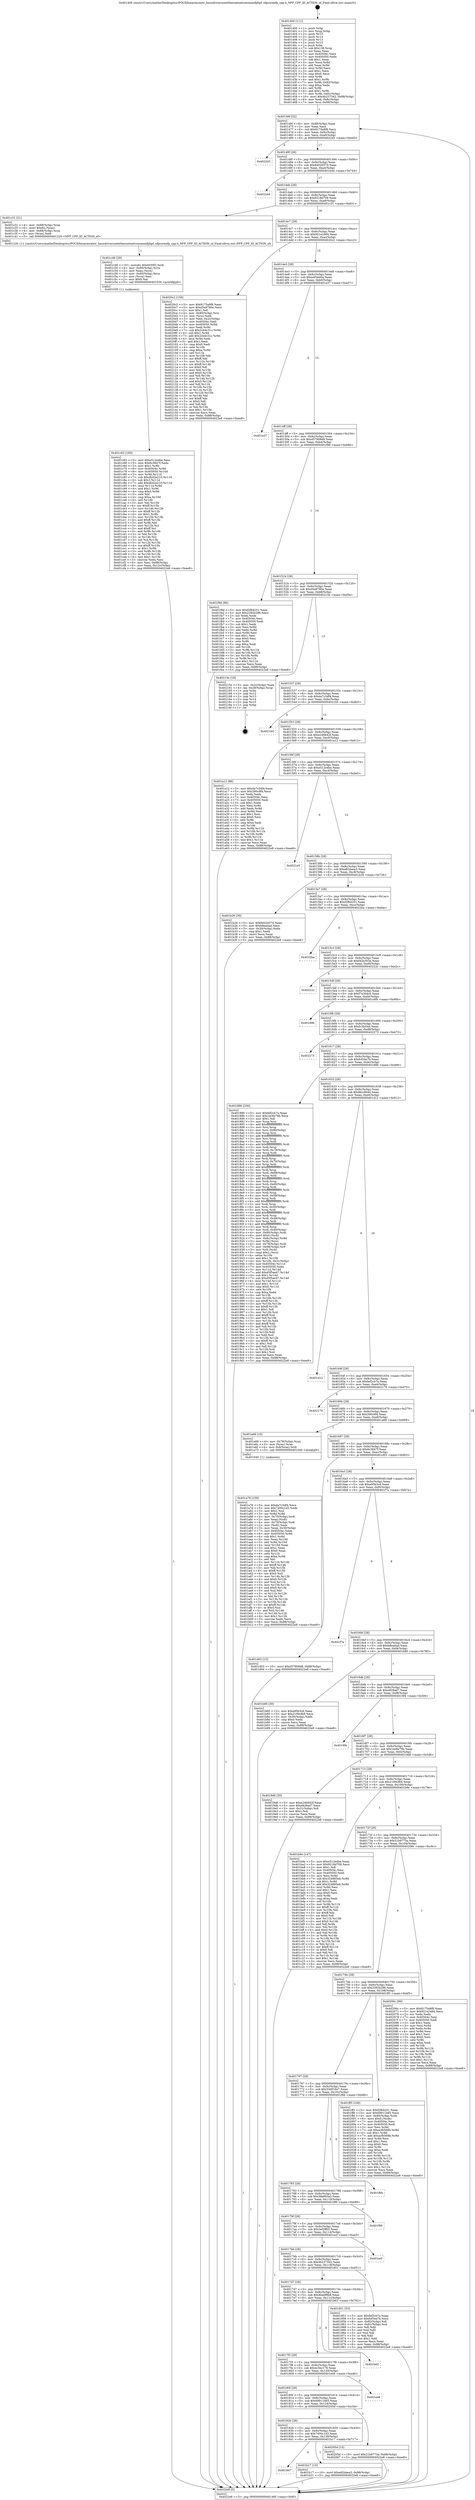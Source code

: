 digraph "0x401400" {
  label = "0x401400 (/mnt/c/Users/mathe/Desktop/tcc/POCII/binaries/extr_linuxdriversnetethernetnetronomenfpbpf..nfpcorenfp_cpp.h_NFP_CPP_ID_ACTION_of_Final-ollvm.out::main(0))"
  labelloc = "t"
  node[shape=record]

  Entry [label="",width=0.3,height=0.3,shape=circle,fillcolor=black,style=filled]
  "0x40146f" [label="{
     0x40146f [32]\l
     | [instrs]\l
     &nbsp;&nbsp;0x40146f \<+6\>: mov -0x88(%rbp),%eax\l
     &nbsp;&nbsp;0x401475 \<+2\>: mov %eax,%ecx\l
     &nbsp;&nbsp;0x401477 \<+6\>: sub $0x8175a9f8,%ecx\l
     &nbsp;&nbsp;0x40147d \<+6\>: mov %eax,-0x9c(%rbp)\l
     &nbsp;&nbsp;0x401483 \<+6\>: mov %ecx,-0xa0(%rbp)\l
     &nbsp;&nbsp;0x401489 \<+6\>: je 00000000004022d3 \<main+0xed3\>\l
  }"]
  "0x4022d3" [label="{
     0x4022d3\l
  }", style=dashed]
  "0x40148f" [label="{
     0x40148f [28]\l
     | [instrs]\l
     &nbsp;&nbsp;0x40148f \<+5\>: jmp 0000000000401494 \<main+0x94\>\l
     &nbsp;&nbsp;0x401494 \<+6\>: mov -0x9c(%rbp),%eax\l
     &nbsp;&nbsp;0x40149a \<+5\>: sub $0x8402057d,%eax\l
     &nbsp;&nbsp;0x40149f \<+6\>: mov %eax,-0xa4(%rbp)\l
     &nbsp;&nbsp;0x4014a5 \<+6\>: je 0000000000401b44 \<main+0x744\>\l
  }"]
  Exit [label="",width=0.3,height=0.3,shape=circle,fillcolor=black,style=filled,peripheries=2]
  "0x401b44" [label="{
     0x401b44\l
  }", style=dashed]
  "0x4014ab" [label="{
     0x4014ab [28]\l
     | [instrs]\l
     &nbsp;&nbsp;0x4014ab \<+5\>: jmp 00000000004014b0 \<main+0xb0\>\l
     &nbsp;&nbsp;0x4014b0 \<+6\>: mov -0x9c(%rbp),%eax\l
     &nbsp;&nbsp;0x4014b6 \<+5\>: sub $0x9218d709,%eax\l
     &nbsp;&nbsp;0x4014bb \<+6\>: mov %eax,-0xa8(%rbp)\l
     &nbsp;&nbsp;0x4014c1 \<+6\>: je 0000000000401c31 \<main+0x831\>\l
  }"]
  "0x401c63" [label="{
     0x401c63 [160]\l
     | [instrs]\l
     &nbsp;&nbsp;0x401c63 \<+5\>: mov $0xe512e4be,%esi\l
     &nbsp;&nbsp;0x401c68 \<+5\>: mov $0x6c3847f,%edx\l
     &nbsp;&nbsp;0x401c6d \<+3\>: mov $0x1,%r8b\l
     &nbsp;&nbsp;0x401c70 \<+8\>: mov 0x40504c,%r9d\l
     &nbsp;&nbsp;0x401c78 \<+8\>: mov 0x405050,%r10d\l
     &nbsp;&nbsp;0x401c80 \<+3\>: mov %r9d,%r11d\l
     &nbsp;&nbsp;0x401c83 \<+7\>: sub $0xdb42e210,%r11d\l
     &nbsp;&nbsp;0x401c8a \<+4\>: sub $0x1,%r11d\l
     &nbsp;&nbsp;0x401c8e \<+7\>: add $0xdb42e210,%r11d\l
     &nbsp;&nbsp;0x401c95 \<+4\>: imul %r11d,%r9d\l
     &nbsp;&nbsp;0x401c99 \<+4\>: and $0x1,%r9d\l
     &nbsp;&nbsp;0x401c9d \<+4\>: cmp $0x0,%r9d\l
     &nbsp;&nbsp;0x401ca1 \<+3\>: sete %bl\l
     &nbsp;&nbsp;0x401ca4 \<+4\>: cmp $0xa,%r10d\l
     &nbsp;&nbsp;0x401ca8 \<+4\>: setl %r14b\l
     &nbsp;&nbsp;0x401cac \<+3\>: mov %bl,%r15b\l
     &nbsp;&nbsp;0x401caf \<+4\>: xor $0xff,%r15b\l
     &nbsp;&nbsp;0x401cb3 \<+3\>: mov %r14b,%r12b\l
     &nbsp;&nbsp;0x401cb6 \<+4\>: xor $0xff,%r12b\l
     &nbsp;&nbsp;0x401cba \<+4\>: xor $0x1,%r8b\l
     &nbsp;&nbsp;0x401cbe \<+3\>: mov %r15b,%r13b\l
     &nbsp;&nbsp;0x401cc1 \<+4\>: and $0xff,%r13b\l
     &nbsp;&nbsp;0x401cc5 \<+3\>: and %r8b,%bl\l
     &nbsp;&nbsp;0x401cc8 \<+3\>: mov %r12b,%cl\l
     &nbsp;&nbsp;0x401ccb \<+3\>: and $0xff,%cl\l
     &nbsp;&nbsp;0x401cce \<+3\>: and %r8b,%r14b\l
     &nbsp;&nbsp;0x401cd1 \<+3\>: or %bl,%r13b\l
     &nbsp;&nbsp;0x401cd4 \<+3\>: or %r14b,%cl\l
     &nbsp;&nbsp;0x401cd7 \<+3\>: xor %cl,%r13b\l
     &nbsp;&nbsp;0x401cda \<+3\>: or %r12b,%r15b\l
     &nbsp;&nbsp;0x401cdd \<+4\>: xor $0xff,%r15b\l
     &nbsp;&nbsp;0x401ce1 \<+4\>: or $0x1,%r8b\l
     &nbsp;&nbsp;0x401ce5 \<+3\>: and %r8b,%r15b\l
     &nbsp;&nbsp;0x401ce8 \<+3\>: or %r15b,%r13b\l
     &nbsp;&nbsp;0x401ceb \<+4\>: test $0x1,%r13b\l
     &nbsp;&nbsp;0x401cef \<+3\>: cmovne %edx,%esi\l
     &nbsp;&nbsp;0x401cf2 \<+6\>: mov %esi,-0x88(%rbp)\l
     &nbsp;&nbsp;0x401cf8 \<+6\>: mov %eax,-0x12c(%rbp)\l
     &nbsp;&nbsp;0x401cfe \<+5\>: jmp 00000000004022e8 \<main+0xee8\>\l
  }"]
  "0x401c31" [label="{
     0x401c31 [21]\l
     | [instrs]\l
     &nbsp;&nbsp;0x401c31 \<+4\>: mov -0x68(%rbp),%rax\l
     &nbsp;&nbsp;0x401c35 \<+6\>: movl $0x64,(%rax)\l
     &nbsp;&nbsp;0x401c3b \<+4\>: mov -0x68(%rbp),%rax\l
     &nbsp;&nbsp;0x401c3f \<+2\>: mov (%rax),%edi\l
     &nbsp;&nbsp;0x401c41 \<+5\>: call 0000000000401220 \<NFP_CPP_ID_ACTION_of\>\l
     | [calls]\l
     &nbsp;&nbsp;0x401220 \{1\} (/mnt/c/Users/mathe/Desktop/tcc/POCII/binaries/extr_linuxdriversnetethernetnetronomenfpbpf..nfpcorenfp_cpp.h_NFP_CPP_ID_ACTION_of_Final-ollvm.out::NFP_CPP_ID_ACTION_of)\l
  }"]
  "0x4014c7" [label="{
     0x4014c7 [28]\l
     | [instrs]\l
     &nbsp;&nbsp;0x4014c7 \<+5\>: jmp 00000000004014cc \<main+0xcc\>\l
     &nbsp;&nbsp;0x4014cc \<+6\>: mov -0x9c(%rbp),%eax\l
     &nbsp;&nbsp;0x4014d2 \<+5\>: sub $0x921e2484,%eax\l
     &nbsp;&nbsp;0x4014d7 \<+6\>: mov %eax,-0xac(%rbp)\l
     &nbsp;&nbsp;0x4014dd \<+6\>: je 00000000004020c2 \<main+0xcc2\>\l
  }"]
  "0x401c46" [label="{
     0x401c46 [29]\l
     | [instrs]\l
     &nbsp;&nbsp;0x401c46 \<+10\>: movabs $0x4030f2,%rdi\l
     &nbsp;&nbsp;0x401c50 \<+4\>: mov -0x60(%rbp),%rcx\l
     &nbsp;&nbsp;0x401c54 \<+2\>: mov %eax,(%rcx)\l
     &nbsp;&nbsp;0x401c56 \<+4\>: mov -0x60(%rbp),%rcx\l
     &nbsp;&nbsp;0x401c5a \<+2\>: mov (%rcx),%esi\l
     &nbsp;&nbsp;0x401c5c \<+2\>: mov $0x0,%al\l
     &nbsp;&nbsp;0x401c5e \<+5\>: call 0000000000401030 \<printf@plt\>\l
     | [calls]\l
     &nbsp;&nbsp;0x401030 \{1\} (unknown)\l
  }"]
  "0x4020c2" [label="{
     0x4020c2 [156]\l
     | [instrs]\l
     &nbsp;&nbsp;0x4020c2 \<+5\>: mov $0x8175a9f8,%eax\l
     &nbsp;&nbsp;0x4020c7 \<+5\>: mov $0xd5a9780e,%ecx\l
     &nbsp;&nbsp;0x4020cc \<+2\>: mov $0x1,%dl\l
     &nbsp;&nbsp;0x4020ce \<+4\>: mov -0x80(%rbp),%rsi\l
     &nbsp;&nbsp;0x4020d2 \<+2\>: mov (%rsi),%edi\l
     &nbsp;&nbsp;0x4020d4 \<+3\>: mov %edi,-0x2c(%rbp)\l
     &nbsp;&nbsp;0x4020d7 \<+7\>: mov 0x40504c,%edi\l
     &nbsp;&nbsp;0x4020de \<+8\>: mov 0x405050,%r8d\l
     &nbsp;&nbsp;0x4020e6 \<+3\>: mov %edi,%r9d\l
     &nbsp;&nbsp;0x4020e9 \<+7\>: sub $0x2cb4c31c,%r9d\l
     &nbsp;&nbsp;0x4020f0 \<+4\>: sub $0x1,%r9d\l
     &nbsp;&nbsp;0x4020f4 \<+7\>: add $0x2cb4c31c,%r9d\l
     &nbsp;&nbsp;0x4020fb \<+4\>: imul %r9d,%edi\l
     &nbsp;&nbsp;0x4020ff \<+3\>: and $0x1,%edi\l
     &nbsp;&nbsp;0x402102 \<+3\>: cmp $0x0,%edi\l
     &nbsp;&nbsp;0x402105 \<+4\>: sete %r10b\l
     &nbsp;&nbsp;0x402109 \<+4\>: cmp $0xa,%r8d\l
     &nbsp;&nbsp;0x40210d \<+4\>: setl %r11b\l
     &nbsp;&nbsp;0x402111 \<+3\>: mov %r10b,%bl\l
     &nbsp;&nbsp;0x402114 \<+3\>: xor $0xff,%bl\l
     &nbsp;&nbsp;0x402117 \<+3\>: mov %r11b,%r14b\l
     &nbsp;&nbsp;0x40211a \<+4\>: xor $0xff,%r14b\l
     &nbsp;&nbsp;0x40211e \<+3\>: xor $0x0,%dl\l
     &nbsp;&nbsp;0x402121 \<+3\>: mov %bl,%r15b\l
     &nbsp;&nbsp;0x402124 \<+4\>: and $0x0,%r15b\l
     &nbsp;&nbsp;0x402128 \<+3\>: and %dl,%r10b\l
     &nbsp;&nbsp;0x40212b \<+3\>: mov %r14b,%r12b\l
     &nbsp;&nbsp;0x40212e \<+4\>: and $0x0,%r12b\l
     &nbsp;&nbsp;0x402132 \<+3\>: and %dl,%r11b\l
     &nbsp;&nbsp;0x402135 \<+3\>: or %r10b,%r15b\l
     &nbsp;&nbsp;0x402138 \<+3\>: or %r11b,%r12b\l
     &nbsp;&nbsp;0x40213b \<+3\>: xor %r12b,%r15b\l
     &nbsp;&nbsp;0x40213e \<+3\>: or %r14b,%bl\l
     &nbsp;&nbsp;0x402141 \<+3\>: xor $0xff,%bl\l
     &nbsp;&nbsp;0x402144 \<+3\>: or $0x0,%dl\l
     &nbsp;&nbsp;0x402147 \<+2\>: and %dl,%bl\l
     &nbsp;&nbsp;0x402149 \<+3\>: or %bl,%r15b\l
     &nbsp;&nbsp;0x40214c \<+4\>: test $0x1,%r15b\l
     &nbsp;&nbsp;0x402150 \<+3\>: cmovne %ecx,%eax\l
     &nbsp;&nbsp;0x402153 \<+6\>: mov %eax,-0x88(%rbp)\l
     &nbsp;&nbsp;0x402159 \<+5\>: jmp 00000000004022e8 \<main+0xee8\>\l
  }"]
  "0x4014e3" [label="{
     0x4014e3 [28]\l
     | [instrs]\l
     &nbsp;&nbsp;0x4014e3 \<+5\>: jmp 00000000004014e8 \<main+0xe8\>\l
     &nbsp;&nbsp;0x4014e8 \<+6\>: mov -0x9c(%rbp),%eax\l
     &nbsp;&nbsp;0x4014ee \<+5\>: sub $0xa4f3e40a,%eax\l
     &nbsp;&nbsp;0x4014f3 \<+6\>: mov %eax,-0xb0(%rbp)\l
     &nbsp;&nbsp;0x4014f9 \<+6\>: je 0000000000401e37 \<main+0xa37\>\l
  }"]
  "0x401847" [label="{
     0x401847\l
  }", style=dashed]
  "0x401e37" [label="{
     0x401e37\l
  }", style=dashed]
  "0x4014ff" [label="{
     0x4014ff [28]\l
     | [instrs]\l
     &nbsp;&nbsp;0x4014ff \<+5\>: jmp 0000000000401504 \<main+0x104\>\l
     &nbsp;&nbsp;0x401504 \<+6\>: mov -0x9c(%rbp),%eax\l
     &nbsp;&nbsp;0x40150a \<+5\>: sub $0xd57909d8,%eax\l
     &nbsp;&nbsp;0x40150f \<+6\>: mov %eax,-0xb4(%rbp)\l
     &nbsp;&nbsp;0x401515 \<+6\>: je 0000000000401f9d \<main+0xb9d\>\l
  }"]
  "0x401b17" [label="{
     0x401b17 [15]\l
     | [instrs]\l
     &nbsp;&nbsp;0x401b17 \<+10\>: movl $0xe82daea3,-0x88(%rbp)\l
     &nbsp;&nbsp;0x401b21 \<+5\>: jmp 00000000004022e8 \<main+0xee8\>\l
  }"]
  "0x401f9d" [label="{
     0x401f9d [86]\l
     | [instrs]\l
     &nbsp;&nbsp;0x401f9d \<+5\>: mov $0xf2fb4251,%eax\l
     &nbsp;&nbsp;0x401fa2 \<+5\>: mov $0x2392b296,%ecx\l
     &nbsp;&nbsp;0x401fa7 \<+2\>: xor %edx,%edx\l
     &nbsp;&nbsp;0x401fa9 \<+7\>: mov 0x40504c,%esi\l
     &nbsp;&nbsp;0x401fb0 \<+7\>: mov 0x405050,%edi\l
     &nbsp;&nbsp;0x401fb7 \<+3\>: sub $0x1,%edx\l
     &nbsp;&nbsp;0x401fba \<+3\>: mov %esi,%r8d\l
     &nbsp;&nbsp;0x401fbd \<+3\>: add %edx,%r8d\l
     &nbsp;&nbsp;0x401fc0 \<+4\>: imul %r8d,%esi\l
     &nbsp;&nbsp;0x401fc4 \<+3\>: and $0x1,%esi\l
     &nbsp;&nbsp;0x401fc7 \<+3\>: cmp $0x0,%esi\l
     &nbsp;&nbsp;0x401fca \<+4\>: sete %r9b\l
     &nbsp;&nbsp;0x401fce \<+3\>: cmp $0xa,%edi\l
     &nbsp;&nbsp;0x401fd1 \<+4\>: setl %r10b\l
     &nbsp;&nbsp;0x401fd5 \<+3\>: mov %r9b,%r11b\l
     &nbsp;&nbsp;0x401fd8 \<+3\>: and %r10b,%r11b\l
     &nbsp;&nbsp;0x401fdb \<+3\>: xor %r10b,%r9b\l
     &nbsp;&nbsp;0x401fde \<+3\>: or %r9b,%r11b\l
     &nbsp;&nbsp;0x401fe1 \<+4\>: test $0x1,%r11b\l
     &nbsp;&nbsp;0x401fe5 \<+3\>: cmovne %ecx,%eax\l
     &nbsp;&nbsp;0x401fe8 \<+6\>: mov %eax,-0x88(%rbp)\l
     &nbsp;&nbsp;0x401fee \<+5\>: jmp 00000000004022e8 \<main+0xee8\>\l
  }"]
  "0x40151b" [label="{
     0x40151b [28]\l
     | [instrs]\l
     &nbsp;&nbsp;0x40151b \<+5\>: jmp 0000000000401520 \<main+0x120\>\l
     &nbsp;&nbsp;0x401520 \<+6\>: mov -0x9c(%rbp),%eax\l
     &nbsp;&nbsp;0x401526 \<+5\>: sub $0xd5a9780e,%eax\l
     &nbsp;&nbsp;0x40152b \<+6\>: mov %eax,-0xb8(%rbp)\l
     &nbsp;&nbsp;0x401531 \<+6\>: je 000000000040215e \<main+0xd5e\>\l
  }"]
  "0x40182b" [label="{
     0x40182b [28]\l
     | [instrs]\l
     &nbsp;&nbsp;0x40182b \<+5\>: jmp 0000000000401830 \<main+0x430\>\l
     &nbsp;&nbsp;0x401830 \<+6\>: mov -0x9c(%rbp),%eax\l
     &nbsp;&nbsp;0x401836 \<+5\>: sub $0x7400c1d3,%eax\l
     &nbsp;&nbsp;0x40183b \<+6\>: mov %eax,-0x128(%rbp)\l
     &nbsp;&nbsp;0x401841 \<+6\>: je 0000000000401b17 \<main+0x717\>\l
  }"]
  "0x40215e" [label="{
     0x40215e [18]\l
     | [instrs]\l
     &nbsp;&nbsp;0x40215e \<+3\>: mov -0x2c(%rbp),%eax\l
     &nbsp;&nbsp;0x402161 \<+4\>: lea -0x28(%rbp),%rsp\l
     &nbsp;&nbsp;0x402165 \<+1\>: pop %rbx\l
     &nbsp;&nbsp;0x402166 \<+2\>: pop %r12\l
     &nbsp;&nbsp;0x402168 \<+2\>: pop %r13\l
     &nbsp;&nbsp;0x40216a \<+2\>: pop %r14\l
     &nbsp;&nbsp;0x40216c \<+2\>: pop %r15\l
     &nbsp;&nbsp;0x40216e \<+1\>: pop %rbp\l
     &nbsp;&nbsp;0x40216f \<+1\>: ret\l
  }"]
  "0x401537" [label="{
     0x401537 [28]\l
     | [instrs]\l
     &nbsp;&nbsp;0x401537 \<+5\>: jmp 000000000040153c \<main+0x13c\>\l
     &nbsp;&nbsp;0x40153c \<+6\>: mov -0x9c(%rbp),%eax\l
     &nbsp;&nbsp;0x401542 \<+5\>: sub $0xda7c3df4,%eax\l
     &nbsp;&nbsp;0x401547 \<+6\>: mov %eax,-0xbc(%rbp)\l
     &nbsp;&nbsp;0x40154d \<+6\>: je 00000000004021b5 \<main+0xdb5\>\l
  }"]
  "0x40205d" [label="{
     0x40205d [15]\l
     | [instrs]\l
     &nbsp;&nbsp;0x40205d \<+10\>: movl $0x21b9773a,-0x88(%rbp)\l
     &nbsp;&nbsp;0x402067 \<+5\>: jmp 00000000004022e8 \<main+0xee8\>\l
  }"]
  "0x4021b5" [label="{
     0x4021b5\l
  }", style=dashed]
  "0x401553" [label="{
     0x401553 [28]\l
     | [instrs]\l
     &nbsp;&nbsp;0x401553 \<+5\>: jmp 0000000000401558 \<main+0x158\>\l
     &nbsp;&nbsp;0x401558 \<+6\>: mov -0x9c(%rbp),%eax\l
     &nbsp;&nbsp;0x40155e \<+5\>: sub $0xe246642f,%eax\l
     &nbsp;&nbsp;0x401563 \<+6\>: mov %eax,-0xc0(%rbp)\l
     &nbsp;&nbsp;0x401569 \<+6\>: je 0000000000401a12 \<main+0x612\>\l
  }"]
  "0x40180f" [label="{
     0x40180f [28]\l
     | [instrs]\l
     &nbsp;&nbsp;0x40180f \<+5\>: jmp 0000000000401814 \<main+0x414\>\l
     &nbsp;&nbsp;0x401814 \<+6\>: mov -0x9c(%rbp),%eax\l
     &nbsp;&nbsp;0x40181a \<+5\>: sub $0x69911b65,%eax\l
     &nbsp;&nbsp;0x40181f \<+6\>: mov %eax,-0x124(%rbp)\l
     &nbsp;&nbsp;0x401825 \<+6\>: je 000000000040205d \<main+0xc5d\>\l
  }"]
  "0x401a12" [label="{
     0x401a12 [86]\l
     | [instrs]\l
     &nbsp;&nbsp;0x401a12 \<+5\>: mov $0xda7c3df4,%eax\l
     &nbsp;&nbsp;0x401a17 \<+5\>: mov $0x290c9f4,%ecx\l
     &nbsp;&nbsp;0x401a1c \<+2\>: xor %edx,%edx\l
     &nbsp;&nbsp;0x401a1e \<+7\>: mov 0x40504c,%esi\l
     &nbsp;&nbsp;0x401a25 \<+7\>: mov 0x405050,%edi\l
     &nbsp;&nbsp;0x401a2c \<+3\>: sub $0x1,%edx\l
     &nbsp;&nbsp;0x401a2f \<+3\>: mov %esi,%r8d\l
     &nbsp;&nbsp;0x401a32 \<+3\>: add %edx,%r8d\l
     &nbsp;&nbsp;0x401a35 \<+4\>: imul %r8d,%esi\l
     &nbsp;&nbsp;0x401a39 \<+3\>: and $0x1,%esi\l
     &nbsp;&nbsp;0x401a3c \<+3\>: cmp $0x0,%esi\l
     &nbsp;&nbsp;0x401a3f \<+4\>: sete %r9b\l
     &nbsp;&nbsp;0x401a43 \<+3\>: cmp $0xa,%edi\l
     &nbsp;&nbsp;0x401a46 \<+4\>: setl %r10b\l
     &nbsp;&nbsp;0x401a4a \<+3\>: mov %r9b,%r11b\l
     &nbsp;&nbsp;0x401a4d \<+3\>: and %r10b,%r11b\l
     &nbsp;&nbsp;0x401a50 \<+3\>: xor %r10b,%r9b\l
     &nbsp;&nbsp;0x401a53 \<+3\>: or %r9b,%r11b\l
     &nbsp;&nbsp;0x401a56 \<+4\>: test $0x1,%r11b\l
     &nbsp;&nbsp;0x401a5a \<+3\>: cmovne %ecx,%eax\l
     &nbsp;&nbsp;0x401a5d \<+6\>: mov %eax,-0x88(%rbp)\l
     &nbsp;&nbsp;0x401a63 \<+5\>: jmp 00000000004022e8 \<main+0xee8\>\l
  }"]
  "0x40156f" [label="{
     0x40156f [28]\l
     | [instrs]\l
     &nbsp;&nbsp;0x40156f \<+5\>: jmp 0000000000401574 \<main+0x174\>\l
     &nbsp;&nbsp;0x401574 \<+6\>: mov -0x9c(%rbp),%eax\l
     &nbsp;&nbsp;0x40157a \<+5\>: sub $0xe512e4be,%eax\l
     &nbsp;&nbsp;0x40157f \<+6\>: mov %eax,-0xc4(%rbp)\l
     &nbsp;&nbsp;0x401585 \<+6\>: je 00000000004021e5 \<main+0xde5\>\l
  }"]
  "0x401e46" [label="{
     0x401e46\l
  }", style=dashed]
  "0x4021e5" [label="{
     0x4021e5\l
  }", style=dashed]
  "0x40158b" [label="{
     0x40158b [28]\l
     | [instrs]\l
     &nbsp;&nbsp;0x40158b \<+5\>: jmp 0000000000401590 \<main+0x190\>\l
     &nbsp;&nbsp;0x401590 \<+6\>: mov -0x9c(%rbp),%eax\l
     &nbsp;&nbsp;0x401596 \<+5\>: sub $0xe82daea3,%eax\l
     &nbsp;&nbsp;0x40159b \<+6\>: mov %eax,-0xc8(%rbp)\l
     &nbsp;&nbsp;0x4015a1 \<+6\>: je 0000000000401b26 \<main+0x726\>\l
  }"]
  "0x4017f3" [label="{
     0x4017f3 [28]\l
     | [instrs]\l
     &nbsp;&nbsp;0x4017f3 \<+5\>: jmp 00000000004017f8 \<main+0x3f8\>\l
     &nbsp;&nbsp;0x4017f8 \<+6\>: mov -0x9c(%rbp),%eax\l
     &nbsp;&nbsp;0x4017fe \<+5\>: sub $0x4c5bc178,%eax\l
     &nbsp;&nbsp;0x401803 \<+6\>: mov %eax,-0x120(%rbp)\l
     &nbsp;&nbsp;0x401809 \<+6\>: je 0000000000401e46 \<main+0xa46\>\l
  }"]
  "0x401b26" [label="{
     0x401b26 [30]\l
     | [instrs]\l
     &nbsp;&nbsp;0x401b26 \<+5\>: mov $0x8402057d,%eax\l
     &nbsp;&nbsp;0x401b2b \<+5\>: mov $0xb8ea0ad,%ecx\l
     &nbsp;&nbsp;0x401b30 \<+3\>: mov -0x30(%rbp),%edx\l
     &nbsp;&nbsp;0x401b33 \<+3\>: cmp $0x1,%edx\l
     &nbsp;&nbsp;0x401b36 \<+3\>: cmovl %ecx,%eax\l
     &nbsp;&nbsp;0x401b39 \<+6\>: mov %eax,-0x88(%rbp)\l
     &nbsp;&nbsp;0x401b3f \<+5\>: jmp 00000000004022e8 \<main+0xee8\>\l
  }"]
  "0x4015a7" [label="{
     0x4015a7 [28]\l
     | [instrs]\l
     &nbsp;&nbsp;0x4015a7 \<+5\>: jmp 00000000004015ac \<main+0x1ac\>\l
     &nbsp;&nbsp;0x4015ac \<+6\>: mov -0x9c(%rbp),%eax\l
     &nbsp;&nbsp;0x4015b2 \<+5\>: sub $0xf2fb4251,%eax\l
     &nbsp;&nbsp;0x4015b7 \<+6\>: mov %eax,-0xcc(%rbp)\l
     &nbsp;&nbsp;0x4015bd \<+6\>: je 00000000004022ba \<main+0xeba\>\l
  }"]
  "0x401b62" [label="{
     0x401b62\l
  }", style=dashed]
  "0x4022ba" [label="{
     0x4022ba\l
  }", style=dashed]
  "0x4015c3" [label="{
     0x4015c3 [28]\l
     | [instrs]\l
     &nbsp;&nbsp;0x4015c3 \<+5\>: jmp 00000000004015c8 \<main+0x1c8\>\l
     &nbsp;&nbsp;0x4015c8 \<+6\>: mov -0x9c(%rbp),%eax\l
     &nbsp;&nbsp;0x4015ce \<+5\>: sub $0xf42b303a,%eax\l
     &nbsp;&nbsp;0x4015d3 \<+6\>: mov %eax,-0xd0(%rbp)\l
     &nbsp;&nbsp;0x4015d9 \<+6\>: je 000000000040222c \<main+0xe2c\>\l
  }"]
  "0x401a78" [label="{
     0x401a78 [159]\l
     | [instrs]\l
     &nbsp;&nbsp;0x401a78 \<+5\>: mov $0xda7c3df4,%ecx\l
     &nbsp;&nbsp;0x401a7d \<+5\>: mov $0x7400c1d3,%edx\l
     &nbsp;&nbsp;0x401a82 \<+3\>: mov $0x1,%sil\l
     &nbsp;&nbsp;0x401a85 \<+3\>: xor %r8d,%r8d\l
     &nbsp;&nbsp;0x401a88 \<+4\>: mov -0x70(%rbp),%rdi\l
     &nbsp;&nbsp;0x401a8c \<+2\>: mov %eax,(%rdi)\l
     &nbsp;&nbsp;0x401a8e \<+4\>: mov -0x70(%rbp),%rdi\l
     &nbsp;&nbsp;0x401a92 \<+2\>: mov (%rdi),%eax\l
     &nbsp;&nbsp;0x401a94 \<+3\>: mov %eax,-0x30(%rbp)\l
     &nbsp;&nbsp;0x401a97 \<+7\>: mov 0x40504c,%eax\l
     &nbsp;&nbsp;0x401a9e \<+8\>: mov 0x405050,%r9d\l
     &nbsp;&nbsp;0x401aa6 \<+4\>: sub $0x1,%r8d\l
     &nbsp;&nbsp;0x401aaa \<+3\>: mov %eax,%r10d\l
     &nbsp;&nbsp;0x401aad \<+3\>: add %r8d,%r10d\l
     &nbsp;&nbsp;0x401ab0 \<+4\>: imul %r10d,%eax\l
     &nbsp;&nbsp;0x401ab4 \<+3\>: and $0x1,%eax\l
     &nbsp;&nbsp;0x401ab7 \<+3\>: cmp $0x0,%eax\l
     &nbsp;&nbsp;0x401aba \<+4\>: sete %r11b\l
     &nbsp;&nbsp;0x401abe \<+4\>: cmp $0xa,%r9d\l
     &nbsp;&nbsp;0x401ac2 \<+3\>: setl %bl\l
     &nbsp;&nbsp;0x401ac5 \<+3\>: mov %r11b,%r14b\l
     &nbsp;&nbsp;0x401ac8 \<+4\>: xor $0xff,%r14b\l
     &nbsp;&nbsp;0x401acc \<+3\>: mov %bl,%r15b\l
     &nbsp;&nbsp;0x401acf \<+4\>: xor $0xff,%r15b\l
     &nbsp;&nbsp;0x401ad3 \<+4\>: xor $0x0,%sil\l
     &nbsp;&nbsp;0x401ad7 \<+3\>: mov %r14b,%r12b\l
     &nbsp;&nbsp;0x401ada \<+4\>: and $0x0,%r12b\l
     &nbsp;&nbsp;0x401ade \<+3\>: and %sil,%r11b\l
     &nbsp;&nbsp;0x401ae1 \<+3\>: mov %r15b,%r13b\l
     &nbsp;&nbsp;0x401ae4 \<+4\>: and $0x0,%r13b\l
     &nbsp;&nbsp;0x401ae8 \<+3\>: and %sil,%bl\l
     &nbsp;&nbsp;0x401aeb \<+3\>: or %r11b,%r12b\l
     &nbsp;&nbsp;0x401aee \<+3\>: or %bl,%r13b\l
     &nbsp;&nbsp;0x401af1 \<+3\>: xor %r13b,%r12b\l
     &nbsp;&nbsp;0x401af4 \<+3\>: or %r15b,%r14b\l
     &nbsp;&nbsp;0x401af7 \<+4\>: xor $0xff,%r14b\l
     &nbsp;&nbsp;0x401afb \<+4\>: or $0x0,%sil\l
     &nbsp;&nbsp;0x401aff \<+3\>: and %sil,%r14b\l
     &nbsp;&nbsp;0x401b02 \<+3\>: or %r14b,%r12b\l
     &nbsp;&nbsp;0x401b05 \<+4\>: test $0x1,%r12b\l
     &nbsp;&nbsp;0x401b09 \<+3\>: cmovne %edx,%ecx\l
     &nbsp;&nbsp;0x401b0c \<+6\>: mov %ecx,-0x88(%rbp)\l
     &nbsp;&nbsp;0x401b12 \<+5\>: jmp 00000000004022e8 \<main+0xee8\>\l
  }"]
  "0x40222c" [label="{
     0x40222c\l
  }", style=dashed]
  "0x4015df" [label="{
     0x4015df [28]\l
     | [instrs]\l
     &nbsp;&nbsp;0x4015df \<+5\>: jmp 00000000004015e4 \<main+0x1e4\>\l
     &nbsp;&nbsp;0x4015e4 \<+6\>: mov -0x9c(%rbp),%eax\l
     &nbsp;&nbsp;0x4015ea \<+5\>: sub $0xf7e30dc6,%eax\l
     &nbsp;&nbsp;0x4015ef \<+6\>: mov %eax,-0xd4(%rbp)\l
     &nbsp;&nbsp;0x4015f5 \<+6\>: je 0000000000401d9b \<main+0x99b\>\l
  }"]
  "0x401400" [label="{
     0x401400 [111]\l
     | [instrs]\l
     &nbsp;&nbsp;0x401400 \<+1\>: push %rbp\l
     &nbsp;&nbsp;0x401401 \<+3\>: mov %rsp,%rbp\l
     &nbsp;&nbsp;0x401404 \<+2\>: push %r15\l
     &nbsp;&nbsp;0x401406 \<+2\>: push %r14\l
     &nbsp;&nbsp;0x401408 \<+2\>: push %r13\l
     &nbsp;&nbsp;0x40140a \<+2\>: push %r12\l
     &nbsp;&nbsp;0x40140c \<+1\>: push %rbx\l
     &nbsp;&nbsp;0x40140d \<+7\>: sub $0x138,%rsp\l
     &nbsp;&nbsp;0x401414 \<+2\>: xor %eax,%eax\l
     &nbsp;&nbsp;0x401416 \<+7\>: mov 0x40504c,%ecx\l
     &nbsp;&nbsp;0x40141d \<+7\>: mov 0x405050,%edx\l
     &nbsp;&nbsp;0x401424 \<+3\>: sub $0x1,%eax\l
     &nbsp;&nbsp;0x401427 \<+3\>: mov %ecx,%r8d\l
     &nbsp;&nbsp;0x40142a \<+3\>: add %eax,%r8d\l
     &nbsp;&nbsp;0x40142d \<+4\>: imul %r8d,%ecx\l
     &nbsp;&nbsp;0x401431 \<+3\>: and $0x1,%ecx\l
     &nbsp;&nbsp;0x401434 \<+3\>: cmp $0x0,%ecx\l
     &nbsp;&nbsp;0x401437 \<+4\>: sete %r9b\l
     &nbsp;&nbsp;0x40143b \<+4\>: and $0x1,%r9b\l
     &nbsp;&nbsp;0x40143f \<+7\>: mov %r9b,-0x82(%rbp)\l
     &nbsp;&nbsp;0x401446 \<+3\>: cmp $0xa,%edx\l
     &nbsp;&nbsp;0x401449 \<+4\>: setl %r9b\l
     &nbsp;&nbsp;0x40144d \<+4\>: and $0x1,%r9b\l
     &nbsp;&nbsp;0x401451 \<+7\>: mov %r9b,-0x81(%rbp)\l
     &nbsp;&nbsp;0x401458 \<+10\>: movl $0x4b237342,-0x88(%rbp)\l
     &nbsp;&nbsp;0x401462 \<+6\>: mov %edi,-0x8c(%rbp)\l
     &nbsp;&nbsp;0x401468 \<+7\>: mov %rsi,-0x98(%rbp)\l
  }"]
  "0x401d9b" [label="{
     0x401d9b\l
  }", style=dashed]
  "0x4015fb" [label="{
     0x4015fb [28]\l
     | [instrs]\l
     &nbsp;&nbsp;0x4015fb \<+5\>: jmp 0000000000401600 \<main+0x200\>\l
     &nbsp;&nbsp;0x401600 \<+6\>: mov -0x9c(%rbp),%eax\l
     &nbsp;&nbsp;0x401606 \<+5\>: sub $0xfc3fc044,%eax\l
     &nbsp;&nbsp;0x40160b \<+6\>: mov %eax,-0xd8(%rbp)\l
     &nbsp;&nbsp;0x401611 \<+6\>: je 0000000000402273 \<main+0xe73\>\l
  }"]
  "0x4022e8" [label="{
     0x4022e8 [5]\l
     | [instrs]\l
     &nbsp;&nbsp;0x4022e8 \<+5\>: jmp 000000000040146f \<main+0x6f\>\l
  }"]
  "0x402273" [label="{
     0x402273\l
  }", style=dashed]
  "0x401617" [label="{
     0x401617 [28]\l
     | [instrs]\l
     &nbsp;&nbsp;0x401617 \<+5\>: jmp 000000000040161c \<main+0x21c\>\l
     &nbsp;&nbsp;0x40161c \<+6\>: mov -0x9c(%rbp),%eax\l
     &nbsp;&nbsp;0x401622 \<+5\>: sub $0xfcf34a7b,%eax\l
     &nbsp;&nbsp;0x401627 \<+6\>: mov %eax,-0xdc(%rbp)\l
     &nbsp;&nbsp;0x40162d \<+6\>: je 0000000000401886 \<main+0x486\>\l
  }"]
  "0x4017d7" [label="{
     0x4017d7 [28]\l
     | [instrs]\l
     &nbsp;&nbsp;0x4017d7 \<+5\>: jmp 00000000004017dc \<main+0x3dc\>\l
     &nbsp;&nbsp;0x4017dc \<+6\>: mov -0x9c(%rbp),%eax\l
     &nbsp;&nbsp;0x4017e2 \<+5\>: sub $0x4badf9b8,%eax\l
     &nbsp;&nbsp;0x4017e7 \<+6\>: mov %eax,-0x11c(%rbp)\l
     &nbsp;&nbsp;0x4017ed \<+6\>: je 0000000000401b62 \<main+0x762\>\l
  }"]
  "0x401886" [label="{
     0x401886 [336]\l
     | [instrs]\l
     &nbsp;&nbsp;0x401886 \<+5\>: mov $0xfef2cb7a,%eax\l
     &nbsp;&nbsp;0x40188b \<+5\>: mov $0x1ec8e79b,%ecx\l
     &nbsp;&nbsp;0x401890 \<+2\>: mov $0x1,%dl\l
     &nbsp;&nbsp;0x401892 \<+3\>: mov %rsp,%rsi\l
     &nbsp;&nbsp;0x401895 \<+4\>: add $0xfffffffffffffff0,%rsi\l
     &nbsp;&nbsp;0x401899 \<+3\>: mov %rsi,%rsp\l
     &nbsp;&nbsp;0x40189c \<+4\>: mov %rsi,-0x80(%rbp)\l
     &nbsp;&nbsp;0x4018a0 \<+3\>: mov %rsp,%rsi\l
     &nbsp;&nbsp;0x4018a3 \<+4\>: add $0xfffffffffffffff0,%rsi\l
     &nbsp;&nbsp;0x4018a7 \<+3\>: mov %rsi,%rsp\l
     &nbsp;&nbsp;0x4018aa \<+3\>: mov %rsp,%rdi\l
     &nbsp;&nbsp;0x4018ad \<+4\>: add $0xfffffffffffffff0,%rdi\l
     &nbsp;&nbsp;0x4018b1 \<+3\>: mov %rdi,%rsp\l
     &nbsp;&nbsp;0x4018b4 \<+4\>: mov %rdi,-0x78(%rbp)\l
     &nbsp;&nbsp;0x4018b8 \<+3\>: mov %rsp,%rdi\l
     &nbsp;&nbsp;0x4018bb \<+4\>: add $0xfffffffffffffff0,%rdi\l
     &nbsp;&nbsp;0x4018bf \<+3\>: mov %rdi,%rsp\l
     &nbsp;&nbsp;0x4018c2 \<+4\>: mov %rdi,-0x70(%rbp)\l
     &nbsp;&nbsp;0x4018c6 \<+3\>: mov %rsp,%rdi\l
     &nbsp;&nbsp;0x4018c9 \<+4\>: add $0xfffffffffffffff0,%rdi\l
     &nbsp;&nbsp;0x4018cd \<+3\>: mov %rdi,%rsp\l
     &nbsp;&nbsp;0x4018d0 \<+4\>: mov %rdi,-0x68(%rbp)\l
     &nbsp;&nbsp;0x4018d4 \<+3\>: mov %rsp,%rdi\l
     &nbsp;&nbsp;0x4018d7 \<+4\>: add $0xfffffffffffffff0,%rdi\l
     &nbsp;&nbsp;0x4018db \<+3\>: mov %rdi,%rsp\l
     &nbsp;&nbsp;0x4018de \<+4\>: mov %rdi,-0x60(%rbp)\l
     &nbsp;&nbsp;0x4018e2 \<+3\>: mov %rsp,%rdi\l
     &nbsp;&nbsp;0x4018e5 \<+4\>: add $0xfffffffffffffff0,%rdi\l
     &nbsp;&nbsp;0x4018e9 \<+3\>: mov %rdi,%rsp\l
     &nbsp;&nbsp;0x4018ec \<+4\>: mov %rdi,-0x58(%rbp)\l
     &nbsp;&nbsp;0x4018f0 \<+3\>: mov %rsp,%rdi\l
     &nbsp;&nbsp;0x4018f3 \<+4\>: add $0xfffffffffffffff0,%rdi\l
     &nbsp;&nbsp;0x4018f7 \<+3\>: mov %rdi,%rsp\l
     &nbsp;&nbsp;0x4018fa \<+4\>: mov %rdi,-0x50(%rbp)\l
     &nbsp;&nbsp;0x4018fe \<+3\>: mov %rsp,%rdi\l
     &nbsp;&nbsp;0x401901 \<+4\>: add $0xfffffffffffffff0,%rdi\l
     &nbsp;&nbsp;0x401905 \<+3\>: mov %rdi,%rsp\l
     &nbsp;&nbsp;0x401908 \<+4\>: mov %rdi,-0x48(%rbp)\l
     &nbsp;&nbsp;0x40190c \<+3\>: mov %rsp,%rdi\l
     &nbsp;&nbsp;0x40190f \<+4\>: add $0xfffffffffffffff0,%rdi\l
     &nbsp;&nbsp;0x401913 \<+3\>: mov %rdi,%rsp\l
     &nbsp;&nbsp;0x401916 \<+4\>: mov %rdi,-0x40(%rbp)\l
     &nbsp;&nbsp;0x40191a \<+4\>: mov -0x80(%rbp),%rdi\l
     &nbsp;&nbsp;0x40191e \<+6\>: movl $0x0,(%rdi)\l
     &nbsp;&nbsp;0x401924 \<+7\>: mov -0x8c(%rbp),%r8d\l
     &nbsp;&nbsp;0x40192b \<+3\>: mov %r8d,(%rsi)\l
     &nbsp;&nbsp;0x40192e \<+4\>: mov -0x78(%rbp),%rdi\l
     &nbsp;&nbsp;0x401932 \<+7\>: mov -0x98(%rbp),%r9\l
     &nbsp;&nbsp;0x401939 \<+3\>: mov %r9,(%rdi)\l
     &nbsp;&nbsp;0x40193c \<+3\>: cmpl $0x2,(%rsi)\l
     &nbsp;&nbsp;0x40193f \<+4\>: setne %r10b\l
     &nbsp;&nbsp;0x401943 \<+4\>: and $0x1,%r10b\l
     &nbsp;&nbsp;0x401947 \<+4\>: mov %r10b,-0x31(%rbp)\l
     &nbsp;&nbsp;0x40194b \<+8\>: mov 0x40504c,%r11d\l
     &nbsp;&nbsp;0x401953 \<+7\>: mov 0x405050,%ebx\l
     &nbsp;&nbsp;0x40195a \<+3\>: mov %r11d,%r14d\l
     &nbsp;&nbsp;0x40195d \<+7\>: add $0xd5f5ae47,%r14d\l
     &nbsp;&nbsp;0x401964 \<+4\>: sub $0x1,%r14d\l
     &nbsp;&nbsp;0x401968 \<+7\>: sub $0xd5f5ae47,%r14d\l
     &nbsp;&nbsp;0x40196f \<+4\>: imul %r14d,%r11d\l
     &nbsp;&nbsp;0x401973 \<+4\>: and $0x1,%r11d\l
     &nbsp;&nbsp;0x401977 \<+4\>: cmp $0x0,%r11d\l
     &nbsp;&nbsp;0x40197b \<+4\>: sete %r10b\l
     &nbsp;&nbsp;0x40197f \<+3\>: cmp $0xa,%ebx\l
     &nbsp;&nbsp;0x401982 \<+4\>: setl %r15b\l
     &nbsp;&nbsp;0x401986 \<+3\>: mov %r10b,%r12b\l
     &nbsp;&nbsp;0x401989 \<+4\>: xor $0xff,%r12b\l
     &nbsp;&nbsp;0x40198d \<+3\>: mov %r15b,%r13b\l
     &nbsp;&nbsp;0x401990 \<+4\>: xor $0xff,%r13b\l
     &nbsp;&nbsp;0x401994 \<+3\>: xor $0x1,%dl\l
     &nbsp;&nbsp;0x401997 \<+3\>: mov %r12b,%sil\l
     &nbsp;&nbsp;0x40199a \<+4\>: and $0xff,%sil\l
     &nbsp;&nbsp;0x40199e \<+3\>: and %dl,%r10b\l
     &nbsp;&nbsp;0x4019a1 \<+3\>: mov %r13b,%dil\l
     &nbsp;&nbsp;0x4019a4 \<+4\>: and $0xff,%dil\l
     &nbsp;&nbsp;0x4019a8 \<+3\>: and %dl,%r15b\l
     &nbsp;&nbsp;0x4019ab \<+3\>: or %r10b,%sil\l
     &nbsp;&nbsp;0x4019ae \<+3\>: or %r15b,%dil\l
     &nbsp;&nbsp;0x4019b1 \<+3\>: xor %dil,%sil\l
     &nbsp;&nbsp;0x4019b4 \<+3\>: or %r13b,%r12b\l
     &nbsp;&nbsp;0x4019b7 \<+4\>: xor $0xff,%r12b\l
     &nbsp;&nbsp;0x4019bb \<+3\>: or $0x1,%dl\l
     &nbsp;&nbsp;0x4019be \<+3\>: and %dl,%r12b\l
     &nbsp;&nbsp;0x4019c1 \<+3\>: or %r12b,%sil\l
     &nbsp;&nbsp;0x4019c4 \<+4\>: test $0x1,%sil\l
     &nbsp;&nbsp;0x4019c8 \<+3\>: cmovne %ecx,%eax\l
     &nbsp;&nbsp;0x4019cb \<+6\>: mov %eax,-0x88(%rbp)\l
     &nbsp;&nbsp;0x4019d1 \<+5\>: jmp 00000000004022e8 \<main+0xee8\>\l
  }"]
  "0x401633" [label="{
     0x401633 [28]\l
     | [instrs]\l
     &nbsp;&nbsp;0x401633 \<+5\>: jmp 0000000000401638 \<main+0x238\>\l
     &nbsp;&nbsp;0x401638 \<+6\>: mov -0x9c(%rbp),%eax\l
     &nbsp;&nbsp;0x40163e \<+5\>: sub $0xfdcc904d,%eax\l
     &nbsp;&nbsp;0x401643 \<+6\>: mov %eax,-0xe0(%rbp)\l
     &nbsp;&nbsp;0x401649 \<+6\>: je 0000000000401d12 \<main+0x912\>\l
  }"]
  "0x401851" [label="{
     0x401851 [53]\l
     | [instrs]\l
     &nbsp;&nbsp;0x401851 \<+5\>: mov $0xfef2cb7a,%eax\l
     &nbsp;&nbsp;0x401856 \<+5\>: mov $0xfcf34a7b,%ecx\l
     &nbsp;&nbsp;0x40185b \<+6\>: mov -0x82(%rbp),%dl\l
     &nbsp;&nbsp;0x401861 \<+7\>: mov -0x81(%rbp),%sil\l
     &nbsp;&nbsp;0x401868 \<+3\>: mov %dl,%dil\l
     &nbsp;&nbsp;0x40186b \<+3\>: and %sil,%dil\l
     &nbsp;&nbsp;0x40186e \<+3\>: xor %sil,%dl\l
     &nbsp;&nbsp;0x401871 \<+3\>: or %dl,%dil\l
     &nbsp;&nbsp;0x401874 \<+4\>: test $0x1,%dil\l
     &nbsp;&nbsp;0x401878 \<+3\>: cmovne %ecx,%eax\l
     &nbsp;&nbsp;0x40187b \<+6\>: mov %eax,-0x88(%rbp)\l
     &nbsp;&nbsp;0x401881 \<+5\>: jmp 00000000004022e8 \<main+0xee8\>\l
  }"]
  "0x401d12" [label="{
     0x401d12\l
  }", style=dashed]
  "0x40164f" [label="{
     0x40164f [28]\l
     | [instrs]\l
     &nbsp;&nbsp;0x40164f \<+5\>: jmp 0000000000401654 \<main+0x254\>\l
     &nbsp;&nbsp;0x401654 \<+6\>: mov -0x9c(%rbp),%eax\l
     &nbsp;&nbsp;0x40165a \<+5\>: sub $0xfef2cb7a,%eax\l
     &nbsp;&nbsp;0x40165f \<+6\>: mov %eax,-0xe4(%rbp)\l
     &nbsp;&nbsp;0x401665 \<+6\>: je 0000000000402170 \<main+0xd70\>\l
  }"]
  "0x4017bb" [label="{
     0x4017bb [28]\l
     | [instrs]\l
     &nbsp;&nbsp;0x4017bb \<+5\>: jmp 00000000004017c0 \<main+0x3c0\>\l
     &nbsp;&nbsp;0x4017c0 \<+6\>: mov -0x9c(%rbp),%eax\l
     &nbsp;&nbsp;0x4017c6 \<+5\>: sub $0x4b237342,%eax\l
     &nbsp;&nbsp;0x4017cb \<+6\>: mov %eax,-0x118(%rbp)\l
     &nbsp;&nbsp;0x4017d1 \<+6\>: je 0000000000401851 \<main+0x451\>\l
  }"]
  "0x402170" [label="{
     0x402170\l
  }", style=dashed]
  "0x40166b" [label="{
     0x40166b [28]\l
     | [instrs]\l
     &nbsp;&nbsp;0x40166b \<+5\>: jmp 0000000000401670 \<main+0x270\>\l
     &nbsp;&nbsp;0x401670 \<+6\>: mov -0x9c(%rbp),%eax\l
     &nbsp;&nbsp;0x401676 \<+5\>: sub $0x290c9f4,%eax\l
     &nbsp;&nbsp;0x40167b \<+6\>: mov %eax,-0xe8(%rbp)\l
     &nbsp;&nbsp;0x401681 \<+6\>: je 0000000000401a68 \<main+0x668\>\l
  }"]
  "0x401ecf" [label="{
     0x401ecf\l
  }", style=dashed]
  "0x401a68" [label="{
     0x401a68 [16]\l
     | [instrs]\l
     &nbsp;&nbsp;0x401a68 \<+4\>: mov -0x78(%rbp),%rax\l
     &nbsp;&nbsp;0x401a6c \<+3\>: mov (%rax),%rax\l
     &nbsp;&nbsp;0x401a6f \<+4\>: mov 0x8(%rax),%rdi\l
     &nbsp;&nbsp;0x401a73 \<+5\>: call 0000000000401040 \<atoi@plt\>\l
     | [calls]\l
     &nbsp;&nbsp;0x401040 \{1\} (unknown)\l
  }"]
  "0x401687" [label="{
     0x401687 [28]\l
     | [instrs]\l
     &nbsp;&nbsp;0x401687 \<+5\>: jmp 000000000040168c \<main+0x28c\>\l
     &nbsp;&nbsp;0x40168c \<+6\>: mov -0x9c(%rbp),%eax\l
     &nbsp;&nbsp;0x401692 \<+5\>: sub $0x6c3847f,%eax\l
     &nbsp;&nbsp;0x401697 \<+6\>: mov %eax,-0xec(%rbp)\l
     &nbsp;&nbsp;0x40169d \<+6\>: je 0000000000401d03 \<main+0x903\>\l
  }"]
  "0x40179f" [label="{
     0x40179f [28]\l
     | [instrs]\l
     &nbsp;&nbsp;0x40179f \<+5\>: jmp 00000000004017a4 \<main+0x3a4\>\l
     &nbsp;&nbsp;0x4017a4 \<+6\>: mov -0x9c(%rbp),%eax\l
     &nbsp;&nbsp;0x4017aa \<+5\>: sub $0x3ef2ff03,%eax\l
     &nbsp;&nbsp;0x4017af \<+6\>: mov %eax,-0x114(%rbp)\l
     &nbsp;&nbsp;0x4017b5 \<+6\>: je 0000000000401ecf \<main+0xacf\>\l
  }"]
  "0x401d03" [label="{
     0x401d03 [15]\l
     | [instrs]\l
     &nbsp;&nbsp;0x401d03 \<+10\>: movl $0xd57909d8,-0x88(%rbp)\l
     &nbsp;&nbsp;0x401d0d \<+5\>: jmp 00000000004022e8 \<main+0xee8\>\l
  }"]
  "0x4016a3" [label="{
     0x4016a3 [28]\l
     | [instrs]\l
     &nbsp;&nbsp;0x4016a3 \<+5\>: jmp 00000000004016a8 \<main+0x2a8\>\l
     &nbsp;&nbsp;0x4016a8 \<+6\>: mov -0x9c(%rbp),%eax\l
     &nbsp;&nbsp;0x4016ae \<+5\>: sub $0xa95b3cd,%eax\l
     &nbsp;&nbsp;0x4016b3 \<+6\>: mov %eax,-0xf0(%rbp)\l
     &nbsp;&nbsp;0x4016b9 \<+6\>: je 0000000000401f7a \<main+0xb7a\>\l
  }"]
  "0x401f89" [label="{
     0x401f89\l
  }", style=dashed]
  "0x401f7a" [label="{
     0x401f7a\l
  }", style=dashed]
  "0x4016bf" [label="{
     0x4016bf [28]\l
     | [instrs]\l
     &nbsp;&nbsp;0x4016bf \<+5\>: jmp 00000000004016c4 \<main+0x2c4\>\l
     &nbsp;&nbsp;0x4016c4 \<+6\>: mov -0x9c(%rbp),%eax\l
     &nbsp;&nbsp;0x4016ca \<+5\>: sub $0xb8ea0ad,%eax\l
     &nbsp;&nbsp;0x4016cf \<+6\>: mov %eax,-0xf4(%rbp)\l
     &nbsp;&nbsp;0x4016d5 \<+6\>: je 0000000000401b80 \<main+0x780\>\l
  }"]
  "0x401783" [label="{
     0x401783 [28]\l
     | [instrs]\l
     &nbsp;&nbsp;0x401783 \<+5\>: jmp 0000000000401788 \<main+0x388\>\l
     &nbsp;&nbsp;0x401788 \<+6\>: mov -0x9c(%rbp),%eax\l
     &nbsp;&nbsp;0x40178e \<+5\>: sub $0x38e893a3,%eax\l
     &nbsp;&nbsp;0x401793 \<+6\>: mov %eax,-0x110(%rbp)\l
     &nbsp;&nbsp;0x401799 \<+6\>: je 0000000000401f89 \<main+0xb89\>\l
  }"]
  "0x401b80" [label="{
     0x401b80 [30]\l
     | [instrs]\l
     &nbsp;&nbsp;0x401b80 \<+5\>: mov $0xa95b3cd,%eax\l
     &nbsp;&nbsp;0x401b85 \<+5\>: mov $0x2169cfb9,%ecx\l
     &nbsp;&nbsp;0x401b8a \<+3\>: mov -0x30(%rbp),%edx\l
     &nbsp;&nbsp;0x401b8d \<+3\>: cmp $0x0,%edx\l
     &nbsp;&nbsp;0x401b90 \<+3\>: cmove %ecx,%eax\l
     &nbsp;&nbsp;0x401b93 \<+6\>: mov %eax,-0x88(%rbp)\l
     &nbsp;&nbsp;0x401b99 \<+5\>: jmp 00000000004022e8 \<main+0xee8\>\l
  }"]
  "0x4016db" [label="{
     0x4016db [28]\l
     | [instrs]\l
     &nbsp;&nbsp;0x4016db \<+5\>: jmp 00000000004016e0 \<main+0x2e0\>\l
     &nbsp;&nbsp;0x4016e0 \<+6\>: mov -0x9c(%rbp),%eax\l
     &nbsp;&nbsp;0x4016e6 \<+5\>: sub $0xe828ad7,%eax\l
     &nbsp;&nbsp;0x4016eb \<+6\>: mov %eax,-0xf8(%rbp)\l
     &nbsp;&nbsp;0x4016f1 \<+6\>: je 00000000004019f4 \<main+0x5f4\>\l
  }"]
  "0x401f6b" [label="{
     0x401f6b\l
  }", style=dashed]
  "0x4019f4" [label="{
     0x4019f4\l
  }", style=dashed]
  "0x4016f7" [label="{
     0x4016f7 [28]\l
     | [instrs]\l
     &nbsp;&nbsp;0x4016f7 \<+5\>: jmp 00000000004016fc \<main+0x2fc\>\l
     &nbsp;&nbsp;0x4016fc \<+6\>: mov -0x9c(%rbp),%eax\l
     &nbsp;&nbsp;0x401702 \<+5\>: sub $0x1ec8e79b,%eax\l
     &nbsp;&nbsp;0x401707 \<+6\>: mov %eax,-0xfc(%rbp)\l
     &nbsp;&nbsp;0x40170d \<+6\>: je 00000000004019d6 \<main+0x5d6\>\l
  }"]
  "0x401767" [label="{
     0x401767 [28]\l
     | [instrs]\l
     &nbsp;&nbsp;0x401767 \<+5\>: jmp 000000000040176c \<main+0x36c\>\l
     &nbsp;&nbsp;0x40176c \<+6\>: mov -0x9c(%rbp),%eax\l
     &nbsp;&nbsp;0x401772 \<+5\>: sub $0x33d916e7,%eax\l
     &nbsp;&nbsp;0x401777 \<+6\>: mov %eax,-0x10c(%rbp)\l
     &nbsp;&nbsp;0x40177d \<+6\>: je 0000000000401f6b \<main+0xb6b\>\l
  }"]
  "0x4019d6" [label="{
     0x4019d6 [30]\l
     | [instrs]\l
     &nbsp;&nbsp;0x4019d6 \<+5\>: mov $0xe246642f,%eax\l
     &nbsp;&nbsp;0x4019db \<+5\>: mov $0xe828ad7,%ecx\l
     &nbsp;&nbsp;0x4019e0 \<+3\>: mov -0x31(%rbp),%dl\l
     &nbsp;&nbsp;0x4019e3 \<+3\>: test $0x1,%dl\l
     &nbsp;&nbsp;0x4019e6 \<+3\>: cmovne %ecx,%eax\l
     &nbsp;&nbsp;0x4019e9 \<+6\>: mov %eax,-0x88(%rbp)\l
     &nbsp;&nbsp;0x4019ef \<+5\>: jmp 00000000004022e8 \<main+0xee8\>\l
  }"]
  "0x401713" [label="{
     0x401713 [28]\l
     | [instrs]\l
     &nbsp;&nbsp;0x401713 \<+5\>: jmp 0000000000401718 \<main+0x318\>\l
     &nbsp;&nbsp;0x401718 \<+6\>: mov -0x9c(%rbp),%eax\l
     &nbsp;&nbsp;0x40171e \<+5\>: sub $0x2169cfb9,%eax\l
     &nbsp;&nbsp;0x401723 \<+6\>: mov %eax,-0x100(%rbp)\l
     &nbsp;&nbsp;0x401729 \<+6\>: je 0000000000401b9e \<main+0x79e\>\l
  }"]
  "0x401ff3" [label="{
     0x401ff3 [106]\l
     | [instrs]\l
     &nbsp;&nbsp;0x401ff3 \<+5\>: mov $0xf2fb4251,%eax\l
     &nbsp;&nbsp;0x401ff8 \<+5\>: mov $0x69911b65,%ecx\l
     &nbsp;&nbsp;0x401ffd \<+4\>: mov -0x80(%rbp),%rdx\l
     &nbsp;&nbsp;0x402001 \<+6\>: movl $0x0,(%rdx)\l
     &nbsp;&nbsp;0x402007 \<+7\>: mov 0x40504c,%esi\l
     &nbsp;&nbsp;0x40200e \<+7\>: mov 0x405050,%edi\l
     &nbsp;&nbsp;0x402015 \<+3\>: mov %esi,%r8d\l
     &nbsp;&nbsp;0x402018 \<+7\>: sub $0xacfb568b,%r8d\l
     &nbsp;&nbsp;0x40201f \<+4\>: sub $0x1,%r8d\l
     &nbsp;&nbsp;0x402023 \<+7\>: add $0xacfb568b,%r8d\l
     &nbsp;&nbsp;0x40202a \<+4\>: imul %r8d,%esi\l
     &nbsp;&nbsp;0x40202e \<+3\>: and $0x1,%esi\l
     &nbsp;&nbsp;0x402031 \<+3\>: cmp $0x0,%esi\l
     &nbsp;&nbsp;0x402034 \<+4\>: sete %r9b\l
     &nbsp;&nbsp;0x402038 \<+3\>: cmp $0xa,%edi\l
     &nbsp;&nbsp;0x40203b \<+4\>: setl %r10b\l
     &nbsp;&nbsp;0x40203f \<+3\>: mov %r9b,%r11b\l
     &nbsp;&nbsp;0x402042 \<+3\>: and %r10b,%r11b\l
     &nbsp;&nbsp;0x402045 \<+3\>: xor %r10b,%r9b\l
     &nbsp;&nbsp;0x402048 \<+3\>: or %r9b,%r11b\l
     &nbsp;&nbsp;0x40204b \<+4\>: test $0x1,%r11b\l
     &nbsp;&nbsp;0x40204f \<+3\>: cmovne %ecx,%eax\l
     &nbsp;&nbsp;0x402052 \<+6\>: mov %eax,-0x88(%rbp)\l
     &nbsp;&nbsp;0x402058 \<+5\>: jmp 00000000004022e8 \<main+0xee8\>\l
  }"]
  "0x401b9e" [label="{
     0x401b9e [147]\l
     | [instrs]\l
     &nbsp;&nbsp;0x401b9e \<+5\>: mov $0xe512e4be,%eax\l
     &nbsp;&nbsp;0x401ba3 \<+5\>: mov $0x9218d709,%ecx\l
     &nbsp;&nbsp;0x401ba8 \<+2\>: mov $0x1,%dl\l
     &nbsp;&nbsp;0x401baa \<+7\>: mov 0x40504c,%esi\l
     &nbsp;&nbsp;0x401bb1 \<+7\>: mov 0x405050,%edi\l
     &nbsp;&nbsp;0x401bb8 \<+3\>: mov %esi,%r8d\l
     &nbsp;&nbsp;0x401bbb \<+7\>: sub $0x324885eb,%r8d\l
     &nbsp;&nbsp;0x401bc2 \<+4\>: sub $0x1,%r8d\l
     &nbsp;&nbsp;0x401bc6 \<+7\>: add $0x324885eb,%r8d\l
     &nbsp;&nbsp;0x401bcd \<+4\>: imul %r8d,%esi\l
     &nbsp;&nbsp;0x401bd1 \<+3\>: and $0x1,%esi\l
     &nbsp;&nbsp;0x401bd4 \<+3\>: cmp $0x0,%esi\l
     &nbsp;&nbsp;0x401bd7 \<+4\>: sete %r9b\l
     &nbsp;&nbsp;0x401bdb \<+3\>: cmp $0xa,%edi\l
     &nbsp;&nbsp;0x401bde \<+4\>: setl %r10b\l
     &nbsp;&nbsp;0x401be2 \<+3\>: mov %r9b,%r11b\l
     &nbsp;&nbsp;0x401be5 \<+4\>: xor $0xff,%r11b\l
     &nbsp;&nbsp;0x401be9 \<+3\>: mov %r10b,%bl\l
     &nbsp;&nbsp;0x401bec \<+3\>: xor $0xff,%bl\l
     &nbsp;&nbsp;0x401bef \<+3\>: xor $0x0,%dl\l
     &nbsp;&nbsp;0x401bf2 \<+3\>: mov %r11b,%r14b\l
     &nbsp;&nbsp;0x401bf5 \<+4\>: and $0x0,%r14b\l
     &nbsp;&nbsp;0x401bf9 \<+3\>: and %dl,%r9b\l
     &nbsp;&nbsp;0x401bfc \<+3\>: mov %bl,%r15b\l
     &nbsp;&nbsp;0x401bff \<+4\>: and $0x0,%r15b\l
     &nbsp;&nbsp;0x401c03 \<+3\>: and %dl,%r10b\l
     &nbsp;&nbsp;0x401c06 \<+3\>: or %r9b,%r14b\l
     &nbsp;&nbsp;0x401c09 \<+3\>: or %r10b,%r15b\l
     &nbsp;&nbsp;0x401c0c \<+3\>: xor %r15b,%r14b\l
     &nbsp;&nbsp;0x401c0f \<+3\>: or %bl,%r11b\l
     &nbsp;&nbsp;0x401c12 \<+4\>: xor $0xff,%r11b\l
     &nbsp;&nbsp;0x401c16 \<+3\>: or $0x0,%dl\l
     &nbsp;&nbsp;0x401c19 \<+3\>: and %dl,%r11b\l
     &nbsp;&nbsp;0x401c1c \<+3\>: or %r11b,%r14b\l
     &nbsp;&nbsp;0x401c1f \<+4\>: test $0x1,%r14b\l
     &nbsp;&nbsp;0x401c23 \<+3\>: cmovne %ecx,%eax\l
     &nbsp;&nbsp;0x401c26 \<+6\>: mov %eax,-0x88(%rbp)\l
     &nbsp;&nbsp;0x401c2c \<+5\>: jmp 00000000004022e8 \<main+0xee8\>\l
  }"]
  "0x40172f" [label="{
     0x40172f [28]\l
     | [instrs]\l
     &nbsp;&nbsp;0x40172f \<+5\>: jmp 0000000000401734 \<main+0x334\>\l
     &nbsp;&nbsp;0x401734 \<+6\>: mov -0x9c(%rbp),%eax\l
     &nbsp;&nbsp;0x40173a \<+5\>: sub $0x21b9773a,%eax\l
     &nbsp;&nbsp;0x40173f \<+6\>: mov %eax,-0x104(%rbp)\l
     &nbsp;&nbsp;0x401745 \<+6\>: je 000000000040206c \<main+0xc6c\>\l
  }"]
  "0x40174b" [label="{
     0x40174b [28]\l
     | [instrs]\l
     &nbsp;&nbsp;0x40174b \<+5\>: jmp 0000000000401750 \<main+0x350\>\l
     &nbsp;&nbsp;0x401750 \<+6\>: mov -0x9c(%rbp),%eax\l
     &nbsp;&nbsp;0x401756 \<+5\>: sub $0x2392b296,%eax\l
     &nbsp;&nbsp;0x40175b \<+6\>: mov %eax,-0x108(%rbp)\l
     &nbsp;&nbsp;0x401761 \<+6\>: je 0000000000401ff3 \<main+0xbf3\>\l
  }"]
  "0x40206c" [label="{
     0x40206c [86]\l
     | [instrs]\l
     &nbsp;&nbsp;0x40206c \<+5\>: mov $0x8175a9f8,%eax\l
     &nbsp;&nbsp;0x402071 \<+5\>: mov $0x921e2484,%ecx\l
     &nbsp;&nbsp;0x402076 \<+2\>: xor %edx,%edx\l
     &nbsp;&nbsp;0x402078 \<+7\>: mov 0x40504c,%esi\l
     &nbsp;&nbsp;0x40207f \<+7\>: mov 0x405050,%edi\l
     &nbsp;&nbsp;0x402086 \<+3\>: sub $0x1,%edx\l
     &nbsp;&nbsp;0x402089 \<+3\>: mov %esi,%r8d\l
     &nbsp;&nbsp;0x40208c \<+3\>: add %edx,%r8d\l
     &nbsp;&nbsp;0x40208f \<+4\>: imul %r8d,%esi\l
     &nbsp;&nbsp;0x402093 \<+3\>: and $0x1,%esi\l
     &nbsp;&nbsp;0x402096 \<+3\>: cmp $0x0,%esi\l
     &nbsp;&nbsp;0x402099 \<+4\>: sete %r9b\l
     &nbsp;&nbsp;0x40209d \<+3\>: cmp $0xa,%edi\l
     &nbsp;&nbsp;0x4020a0 \<+4\>: setl %r10b\l
     &nbsp;&nbsp;0x4020a4 \<+3\>: mov %r9b,%r11b\l
     &nbsp;&nbsp;0x4020a7 \<+3\>: and %r10b,%r11b\l
     &nbsp;&nbsp;0x4020aa \<+3\>: xor %r10b,%r9b\l
     &nbsp;&nbsp;0x4020ad \<+3\>: or %r9b,%r11b\l
     &nbsp;&nbsp;0x4020b0 \<+4\>: test $0x1,%r11b\l
     &nbsp;&nbsp;0x4020b4 \<+3\>: cmovne %ecx,%eax\l
     &nbsp;&nbsp;0x4020b7 \<+6\>: mov %eax,-0x88(%rbp)\l
     &nbsp;&nbsp;0x4020bd \<+5\>: jmp 00000000004022e8 \<main+0xee8\>\l
  }"]
  Entry -> "0x401400" [label=" 1"]
  "0x40146f" -> "0x4022d3" [label=" 0"]
  "0x40146f" -> "0x40148f" [label=" 17"]
  "0x40215e" -> Exit [label=" 1"]
  "0x40148f" -> "0x401b44" [label=" 0"]
  "0x40148f" -> "0x4014ab" [label=" 17"]
  "0x4020c2" -> "0x4022e8" [label=" 1"]
  "0x4014ab" -> "0x401c31" [label=" 1"]
  "0x4014ab" -> "0x4014c7" [label=" 16"]
  "0x40206c" -> "0x4022e8" [label=" 1"]
  "0x4014c7" -> "0x4020c2" [label=" 1"]
  "0x4014c7" -> "0x4014e3" [label=" 15"]
  "0x40205d" -> "0x4022e8" [label=" 1"]
  "0x4014e3" -> "0x401e37" [label=" 0"]
  "0x4014e3" -> "0x4014ff" [label=" 15"]
  "0x401ff3" -> "0x4022e8" [label=" 1"]
  "0x4014ff" -> "0x401f9d" [label=" 1"]
  "0x4014ff" -> "0x40151b" [label=" 14"]
  "0x401f9d" -> "0x4022e8" [label=" 1"]
  "0x40151b" -> "0x40215e" [label=" 1"]
  "0x40151b" -> "0x401537" [label=" 13"]
  "0x401c63" -> "0x4022e8" [label=" 1"]
  "0x401537" -> "0x4021b5" [label=" 0"]
  "0x401537" -> "0x401553" [label=" 13"]
  "0x401c46" -> "0x401c63" [label=" 1"]
  "0x401553" -> "0x401a12" [label=" 1"]
  "0x401553" -> "0x40156f" [label=" 12"]
  "0x401b9e" -> "0x4022e8" [label=" 1"]
  "0x40156f" -> "0x4021e5" [label=" 0"]
  "0x40156f" -> "0x40158b" [label=" 12"]
  "0x401b80" -> "0x4022e8" [label=" 1"]
  "0x40158b" -> "0x401b26" [label=" 1"]
  "0x40158b" -> "0x4015a7" [label=" 11"]
  "0x401b17" -> "0x4022e8" [label=" 1"]
  "0x4015a7" -> "0x4022ba" [label=" 0"]
  "0x4015a7" -> "0x4015c3" [label=" 11"]
  "0x40182b" -> "0x401847" [label=" 0"]
  "0x4015c3" -> "0x40222c" [label=" 0"]
  "0x4015c3" -> "0x4015df" [label=" 11"]
  "0x401d03" -> "0x4022e8" [label=" 1"]
  "0x4015df" -> "0x401d9b" [label=" 0"]
  "0x4015df" -> "0x4015fb" [label=" 11"]
  "0x40180f" -> "0x40205d" [label=" 1"]
  "0x4015fb" -> "0x402273" [label=" 0"]
  "0x4015fb" -> "0x401617" [label=" 11"]
  "0x401c31" -> "0x401c46" [label=" 1"]
  "0x401617" -> "0x401886" [label=" 1"]
  "0x401617" -> "0x401633" [label=" 10"]
  "0x4017f3" -> "0x40180f" [label=" 2"]
  "0x401633" -> "0x401d12" [label=" 0"]
  "0x401633" -> "0x40164f" [label=" 10"]
  "0x4017f3" -> "0x401e46" [label=" 0"]
  "0x40164f" -> "0x402170" [label=" 0"]
  "0x40164f" -> "0x40166b" [label=" 10"]
  "0x4017d7" -> "0x4017f3" [label=" 2"]
  "0x40166b" -> "0x401a68" [label=" 1"]
  "0x40166b" -> "0x401687" [label=" 9"]
  "0x4017d7" -> "0x401b62" [label=" 0"]
  "0x401687" -> "0x401d03" [label=" 1"]
  "0x401687" -> "0x4016a3" [label=" 8"]
  "0x401a78" -> "0x4022e8" [label=" 1"]
  "0x4016a3" -> "0x401f7a" [label=" 0"]
  "0x4016a3" -> "0x4016bf" [label=" 8"]
  "0x401a68" -> "0x401a78" [label=" 1"]
  "0x4016bf" -> "0x401b80" [label=" 1"]
  "0x4016bf" -> "0x4016db" [label=" 7"]
  "0x4019d6" -> "0x4022e8" [label=" 1"]
  "0x4016db" -> "0x4019f4" [label=" 0"]
  "0x4016db" -> "0x4016f7" [label=" 7"]
  "0x401886" -> "0x4022e8" [label=" 1"]
  "0x4016f7" -> "0x4019d6" [label=" 1"]
  "0x4016f7" -> "0x401713" [label=" 6"]
  "0x4022e8" -> "0x40146f" [label=" 16"]
  "0x401713" -> "0x401b9e" [label=" 1"]
  "0x401713" -> "0x40172f" [label=" 5"]
  "0x401400" -> "0x40146f" [label=" 1"]
  "0x40172f" -> "0x40206c" [label=" 1"]
  "0x40172f" -> "0x40174b" [label=" 4"]
  "0x401851" -> "0x4022e8" [label=" 1"]
  "0x40174b" -> "0x401ff3" [label=" 1"]
  "0x40174b" -> "0x401767" [label=" 3"]
  "0x40180f" -> "0x40182b" [label=" 1"]
  "0x401767" -> "0x401f6b" [label=" 0"]
  "0x401767" -> "0x401783" [label=" 3"]
  "0x401a12" -> "0x4022e8" [label=" 1"]
  "0x401783" -> "0x401f89" [label=" 0"]
  "0x401783" -> "0x40179f" [label=" 3"]
  "0x40182b" -> "0x401b17" [label=" 1"]
  "0x40179f" -> "0x401ecf" [label=" 0"]
  "0x40179f" -> "0x4017bb" [label=" 3"]
  "0x401b26" -> "0x4022e8" [label=" 1"]
  "0x4017bb" -> "0x401851" [label=" 1"]
  "0x4017bb" -> "0x4017d7" [label=" 2"]
}
